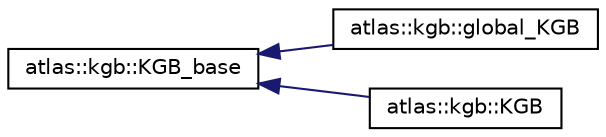 digraph "Graphical Class Hierarchy"
{
  edge [fontname="Helvetica",fontsize="10",labelfontname="Helvetica",labelfontsize="10"];
  node [fontname="Helvetica",fontsize="10",shape=record];
  rankdir="LR";
  Node1 [label="atlas::kgb::KGB_base",height=0.2,width=0.4,color="black", fillcolor="white", style="filled",URL="$classatlas_1_1kgb_1_1KGB__base.html"];
  Node1 -> Node2 [dir="back",color="midnightblue",fontsize="10",style="solid",fontname="Helvetica"];
  Node2 [label="atlas::kgb::global_KGB",height=0.2,width=0.4,color="black", fillcolor="white", style="filled",URL="$classatlas_1_1kgb_1_1global__KGB.html"];
  Node1 -> Node3 [dir="back",color="midnightblue",fontsize="10",style="solid",fontname="Helvetica"];
  Node3 [label="atlas::kgb::KGB",height=0.2,width=0.4,color="black", fillcolor="white", style="filled",URL="$classatlas_1_1kgb_1_1KGB.html"];
}
